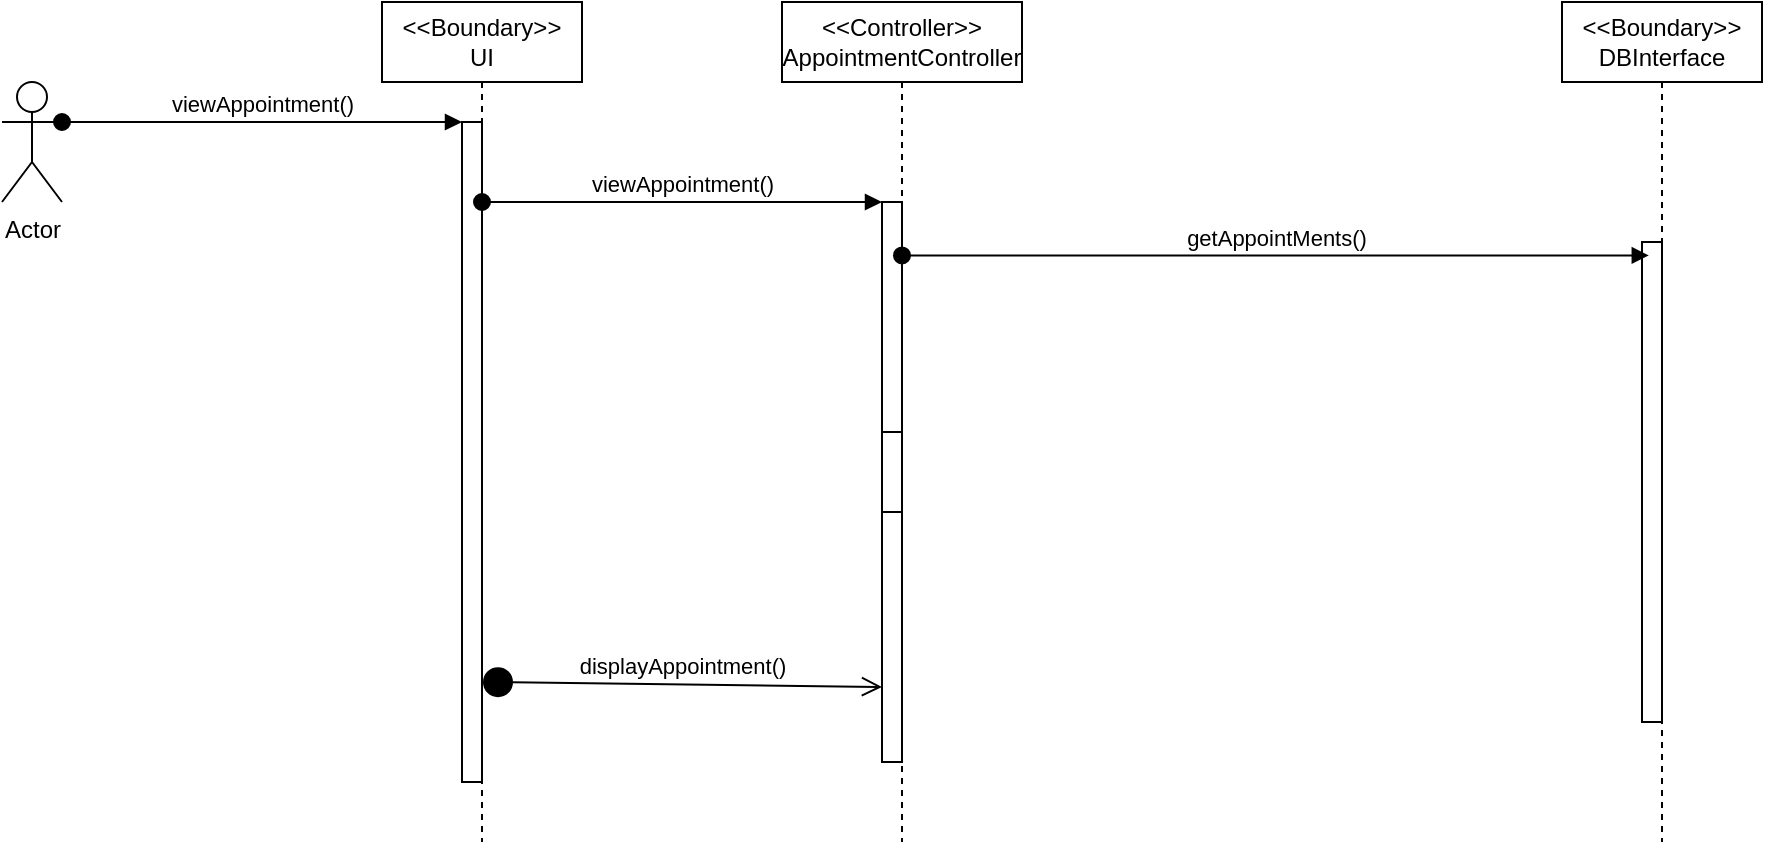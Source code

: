 <mxfile version="11.1.4"><diagram id="YoRxTtFZIpifU8zt6kK8" name="Page-1"><mxGraphModel dx="1038" dy="533" grid="1" gridSize="10" guides="1" tooltips="1" connect="1" arrows="1" fold="1" page="1" pageScale="1" pageWidth="1169" pageHeight="1654" math="0" shadow="0"><root><mxCell id="0"/><mxCell id="1" parent="0"/><mxCell id="oPIxReutByqLWYtMiJMz-2" value="&amp;lt;&amp;lt;Boundary&amp;gt;&amp;gt;&lt;br&gt;UI" style="shape=umlLifeline;perimeter=lifelinePerimeter;whiteSpace=wrap;html=1;container=1;collapsible=0;recursiveResize=0;outlineConnect=0;" vertex="1" parent="1"><mxGeometry x="240" y="100" width="100" height="420" as="geometry"/></mxCell><mxCell id="oPIxReutByqLWYtMiJMz-6" value="" style="html=1;points=[];perimeter=orthogonalPerimeter;" vertex="1" parent="oPIxReutByqLWYtMiJMz-2"><mxGeometry x="40" y="60" width="10" height="330" as="geometry"/></mxCell><mxCell id="oPIxReutByqLWYtMiJMz-3" value="&amp;lt;&amp;lt;Controller&amp;gt;&amp;gt;&lt;br&gt;AppointmentController" style="shape=umlLifeline;perimeter=lifelinePerimeter;whiteSpace=wrap;html=1;container=1;collapsible=0;recursiveResize=0;outlineConnect=0;" vertex="1" parent="1"><mxGeometry x="440" y="100" width="120" height="420" as="geometry"/></mxCell><mxCell id="oPIxReutByqLWYtMiJMz-8" value="" style="html=1;points=[];perimeter=orthogonalPerimeter;" vertex="1" parent="oPIxReutByqLWYtMiJMz-3"><mxGeometry x="50" y="100" width="10" height="280" as="geometry"/></mxCell><mxCell id="oPIxReutByqLWYtMiJMz-9" value="viewAppointment()" style="html=1;verticalAlign=bottom;startArrow=oval;endArrow=block;startSize=8;" edge="1" target="oPIxReutByqLWYtMiJMz-8" parent="oPIxReutByqLWYtMiJMz-3"><mxGeometry relative="1" as="geometry"><mxPoint x="-150" y="100" as="sourcePoint"/></mxGeometry></mxCell><mxCell id="oPIxReutByqLWYtMiJMz-15" value="" style="html=1;points=[];perimeter=orthogonalPerimeter;" vertex="1" parent="oPIxReutByqLWYtMiJMz-3"><mxGeometry x="50" y="215" width="10" height="40" as="geometry"/></mxCell><mxCell id="oPIxReutByqLWYtMiJMz-5" value="&amp;lt;&amp;lt;Boundary&amp;gt;&amp;gt;&lt;br&gt;DBInterface" style="shape=umlLifeline;perimeter=lifelinePerimeter;whiteSpace=wrap;html=1;container=1;collapsible=0;recursiveResize=0;outlineConnect=0;" vertex="1" parent="1"><mxGeometry x="830" y="100" width="100" height="420" as="geometry"/></mxCell><mxCell id="oPIxReutByqLWYtMiJMz-11" value="" style="html=1;points=[];perimeter=orthogonalPerimeter;" vertex="1" parent="oPIxReutByqLWYtMiJMz-5"><mxGeometry x="40" y="120" width="10" height="240" as="geometry"/></mxCell><mxCell id="oPIxReutByqLWYtMiJMz-7" value="viewAppointment()" style="html=1;verticalAlign=bottom;startArrow=oval;endArrow=block;startSize=8;exitX=1;exitY=1;exitDx=0;exitDy=0;exitPerimeter=0;" edge="1" target="oPIxReutByqLWYtMiJMz-6" parent="1"><mxGeometry relative="1" as="geometry"><mxPoint x="80" y="160" as="sourcePoint"/></mxGeometry></mxCell><mxCell id="oPIxReutByqLWYtMiJMz-12" value="getAppointMents()" style="html=1;verticalAlign=bottom;startArrow=oval;endArrow=block;startSize=8;entryX=0.34;entryY=0.028;entryDx=0;entryDy=0;entryPerimeter=0;" edge="1" target="oPIxReutByqLWYtMiJMz-11" parent="1" source="oPIxReutByqLWYtMiJMz-3"><mxGeometry relative="1" as="geometry"><mxPoint x="-20" y="540" as="sourcePoint"/></mxGeometry></mxCell><mxCell id="oPIxReutByqLWYtMiJMz-20" value="displayAppointment()" style="html=1;verticalAlign=bottom;startArrow=circle;startFill=1;endArrow=open;startSize=6;endSize=8;entryX=0;entryY=0.866;entryDx=0;entryDy=0;entryPerimeter=0;" edge="1" parent="1" target="oPIxReutByqLWYtMiJMz-8"><mxGeometry width="80" relative="1" as="geometry"><mxPoint x="290" y="440" as="sourcePoint"/><mxPoint x="370" y="440" as="targetPoint"/></mxGeometry></mxCell><mxCell id="oPIxReutByqLWYtMiJMz-24" value="Actor" style="shape=umlActor;verticalLabelPosition=bottom;labelBackgroundColor=#ffffff;verticalAlign=top;html=1;" vertex="1" parent="1"><mxGeometry x="50" y="140" width="30" height="60" as="geometry"/></mxCell></root></mxGraphModel></diagram></mxfile>